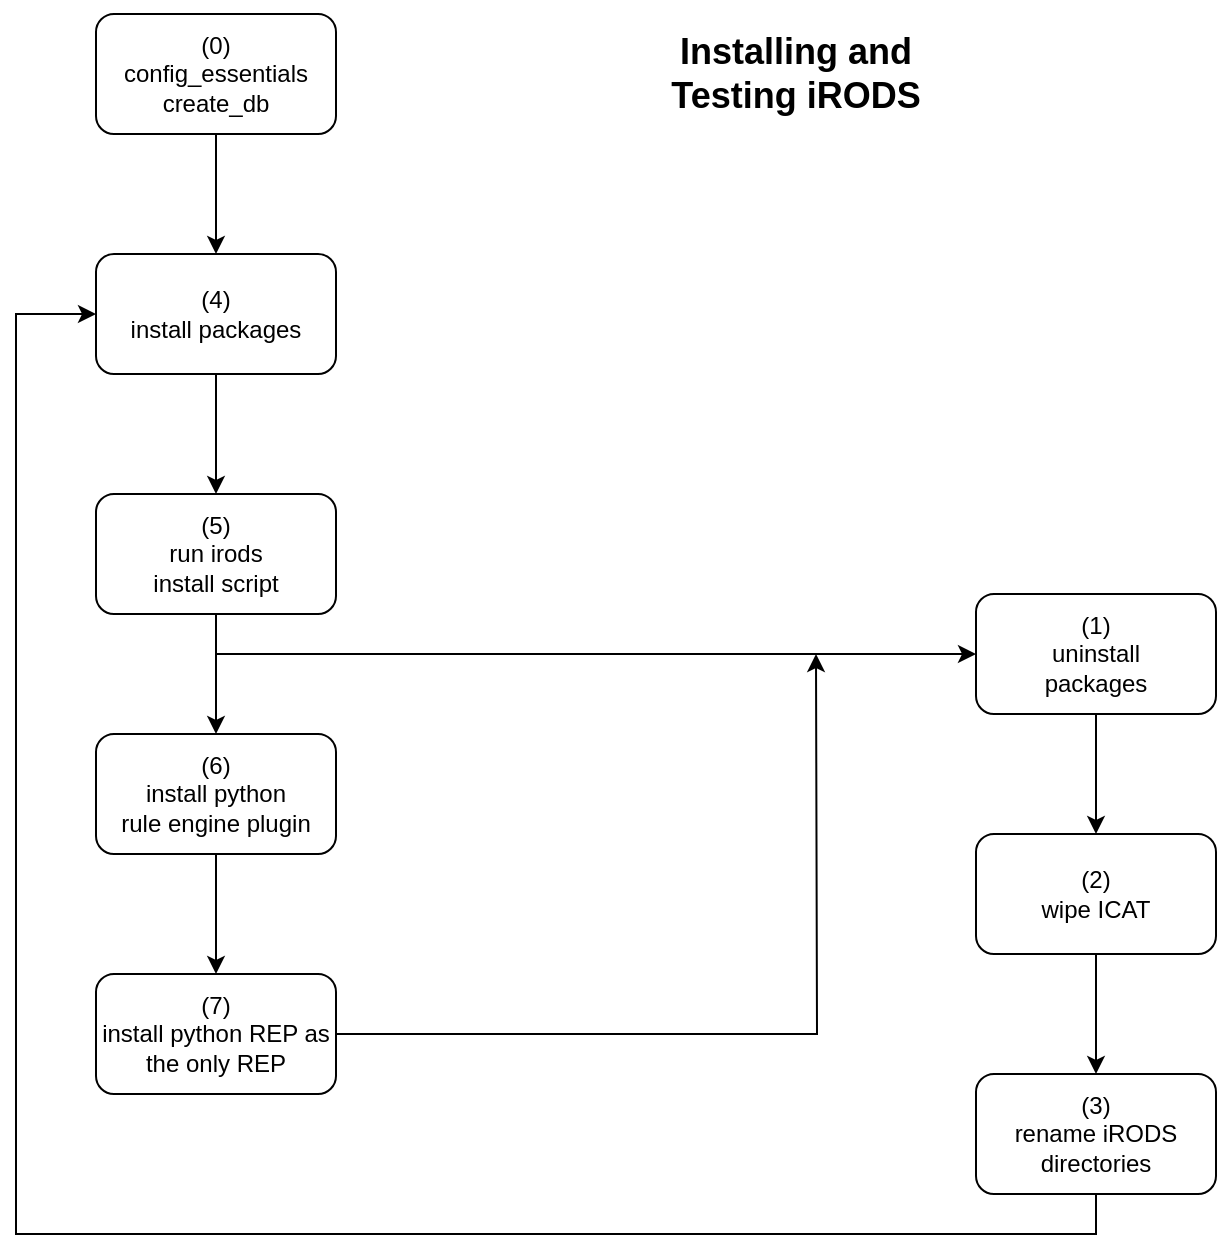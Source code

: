 <mxfile version="12.9.4" type="github">
  <diagram id="C5RBs43oDa-KdzZeNtuy" name="Page-1">
    <mxGraphModel dx="1048" dy="624" grid="1" gridSize="10" guides="1" tooltips="1" connect="1" arrows="1" fold="1" page="1" pageScale="1" pageWidth="827" pageHeight="1169" math="0" shadow="0">
      <root>
        <mxCell id="WIyWlLk6GJQsqaUBKTNV-0" />
        <mxCell id="WIyWlLk6GJQsqaUBKTNV-1" parent="WIyWlLk6GJQsqaUBKTNV-0" />
        <mxCell id="KYLblnnbDu1cIGryHhEb-2" style="edgeStyle=orthogonalEdgeStyle;rounded=0;orthogonalLoop=1;jettySize=auto;html=1;exitX=0.5;exitY=1;exitDx=0;exitDy=0;entryX=0.5;entryY=0;entryDx=0;entryDy=0;" edge="1" parent="WIyWlLk6GJQsqaUBKTNV-1" source="KYLblnnbDu1cIGryHhEb-0" target="KYLblnnbDu1cIGryHhEb-1">
          <mxGeometry relative="1" as="geometry" />
        </mxCell>
        <mxCell id="KYLblnnbDu1cIGryHhEb-0" value="&lt;div&gt;(0)&lt;/div&gt;&lt;div&gt;config_essentials&lt;/div&gt;&lt;div&gt;create_db&lt;br&gt;&lt;/div&gt;" style="rounded=1;whiteSpace=wrap;html=1;" vertex="1" parent="WIyWlLk6GJQsqaUBKTNV-1">
          <mxGeometry x="160" y="80" width="120" height="60" as="geometry" />
        </mxCell>
        <mxCell id="KYLblnnbDu1cIGryHhEb-4" style="edgeStyle=orthogonalEdgeStyle;rounded=0;orthogonalLoop=1;jettySize=auto;html=1;exitX=0.5;exitY=1;exitDx=0;exitDy=0;entryX=0.5;entryY=0;entryDx=0;entryDy=0;" edge="1" parent="WIyWlLk6GJQsqaUBKTNV-1" source="KYLblnnbDu1cIGryHhEb-1" target="KYLblnnbDu1cIGryHhEb-3">
          <mxGeometry relative="1" as="geometry" />
        </mxCell>
        <mxCell id="KYLblnnbDu1cIGryHhEb-1" value="&lt;div&gt;(4)&lt;/div&gt;&lt;div&gt;install packages&lt;br&gt;&lt;/div&gt;" style="rounded=1;whiteSpace=wrap;html=1;" vertex="1" parent="WIyWlLk6GJQsqaUBKTNV-1">
          <mxGeometry x="160" y="200" width="120" height="60" as="geometry" />
        </mxCell>
        <mxCell id="KYLblnnbDu1cIGryHhEb-12" style="edgeStyle=orthogonalEdgeStyle;rounded=0;orthogonalLoop=1;jettySize=auto;html=1;exitX=0.5;exitY=1;exitDx=0;exitDy=0;entryX=0;entryY=0.5;entryDx=0;entryDy=0;" edge="1" parent="WIyWlLk6GJQsqaUBKTNV-1" source="KYLblnnbDu1cIGryHhEb-3" target="KYLblnnbDu1cIGryHhEb-5">
          <mxGeometry relative="1" as="geometry" />
        </mxCell>
        <mxCell id="KYLblnnbDu1cIGryHhEb-15" style="edgeStyle=orthogonalEdgeStyle;rounded=0;orthogonalLoop=1;jettySize=auto;html=1;entryX=0.5;entryY=0;entryDx=0;entryDy=0;" edge="1" parent="WIyWlLk6GJQsqaUBKTNV-1" source="KYLblnnbDu1cIGryHhEb-3" target="KYLblnnbDu1cIGryHhEb-14">
          <mxGeometry relative="1" as="geometry" />
        </mxCell>
        <mxCell id="KYLblnnbDu1cIGryHhEb-3" value="&lt;div&gt;(5)&lt;/div&gt;&lt;div&gt;run irods&lt;/div&gt;&lt;div&gt;install script&lt;br&gt;&lt;/div&gt;" style="rounded=1;whiteSpace=wrap;html=1;" vertex="1" parent="WIyWlLk6GJQsqaUBKTNV-1">
          <mxGeometry x="160" y="320" width="120" height="60" as="geometry" />
        </mxCell>
        <mxCell id="KYLblnnbDu1cIGryHhEb-10" style="edgeStyle=orthogonalEdgeStyle;rounded=0;orthogonalLoop=1;jettySize=auto;html=1;exitX=0.5;exitY=1;exitDx=0;exitDy=0;entryX=0.5;entryY=0;entryDx=0;entryDy=0;" edge="1" parent="WIyWlLk6GJQsqaUBKTNV-1" source="KYLblnnbDu1cIGryHhEb-5" target="KYLblnnbDu1cIGryHhEb-6">
          <mxGeometry relative="1" as="geometry" />
        </mxCell>
        <mxCell id="KYLblnnbDu1cIGryHhEb-5" value="&lt;div&gt;(1) &lt;br&gt;&lt;/div&gt;&lt;div&gt;uninstall&lt;/div&gt;&lt;div&gt;packages&lt;br&gt;&lt;/div&gt;" style="rounded=1;whiteSpace=wrap;html=1;" vertex="1" parent="WIyWlLk6GJQsqaUBKTNV-1">
          <mxGeometry x="600" y="370" width="120" height="60" as="geometry" />
        </mxCell>
        <mxCell id="KYLblnnbDu1cIGryHhEb-11" style="edgeStyle=orthogonalEdgeStyle;rounded=0;orthogonalLoop=1;jettySize=auto;html=1;exitX=0.5;exitY=1;exitDx=0;exitDy=0;entryX=0.5;entryY=0;entryDx=0;entryDy=0;" edge="1" parent="WIyWlLk6GJQsqaUBKTNV-1" source="KYLblnnbDu1cIGryHhEb-6" target="KYLblnnbDu1cIGryHhEb-7">
          <mxGeometry relative="1" as="geometry" />
        </mxCell>
        <mxCell id="KYLblnnbDu1cIGryHhEb-6" value="&lt;div&gt;(2)&lt;/div&gt;&lt;div&gt;wipe ICAT&lt;br&gt;&lt;/div&gt;" style="rounded=1;whiteSpace=wrap;html=1;" vertex="1" parent="WIyWlLk6GJQsqaUBKTNV-1">
          <mxGeometry x="600" y="490" width="120" height="60" as="geometry" />
        </mxCell>
        <mxCell id="KYLblnnbDu1cIGryHhEb-13" style="edgeStyle=orthogonalEdgeStyle;rounded=0;orthogonalLoop=1;jettySize=auto;html=1;exitX=0.5;exitY=1;exitDx=0;exitDy=0;entryX=0;entryY=0.5;entryDx=0;entryDy=0;" edge="1" parent="WIyWlLk6GJQsqaUBKTNV-1" source="KYLblnnbDu1cIGryHhEb-7" target="KYLblnnbDu1cIGryHhEb-1">
          <mxGeometry relative="1" as="geometry">
            <mxPoint x="120" y="420" as="targetPoint" />
            <Array as="points">
              <mxPoint x="660" y="690" />
              <mxPoint x="120" y="690" />
              <mxPoint x="120" y="230" />
            </Array>
          </mxGeometry>
        </mxCell>
        <mxCell id="KYLblnnbDu1cIGryHhEb-7" value="&lt;div&gt;(3)&lt;/div&gt;&lt;div&gt;rename iRODS&lt;/div&gt;&lt;div&gt;directories&lt;br&gt;&lt;/div&gt;" style="rounded=1;whiteSpace=wrap;html=1;" vertex="1" parent="WIyWlLk6GJQsqaUBKTNV-1">
          <mxGeometry x="600" y="610" width="120" height="60" as="geometry" />
        </mxCell>
        <mxCell id="KYLblnnbDu1cIGryHhEb-17" style="edgeStyle=orthogonalEdgeStyle;rounded=0;orthogonalLoop=1;jettySize=auto;html=1;exitX=0.5;exitY=1;exitDx=0;exitDy=0;entryX=0.5;entryY=0;entryDx=0;entryDy=0;" edge="1" parent="WIyWlLk6GJQsqaUBKTNV-1" source="KYLblnnbDu1cIGryHhEb-14" target="KYLblnnbDu1cIGryHhEb-16">
          <mxGeometry relative="1" as="geometry" />
        </mxCell>
        <mxCell id="KYLblnnbDu1cIGryHhEb-14" value="&lt;div&gt;(6) &lt;br&gt;&lt;/div&gt;&lt;div&gt;install python&lt;/div&gt;&lt;div&gt;rule engine plugin&lt;br&gt;&lt;/div&gt;" style="rounded=1;whiteSpace=wrap;html=1;" vertex="1" parent="WIyWlLk6GJQsqaUBKTNV-1">
          <mxGeometry x="160" y="440" width="120" height="60" as="geometry" />
        </mxCell>
        <mxCell id="KYLblnnbDu1cIGryHhEb-18" style="edgeStyle=orthogonalEdgeStyle;rounded=0;orthogonalLoop=1;jettySize=auto;html=1;exitX=1;exitY=0.5;exitDx=0;exitDy=0;" edge="1" parent="WIyWlLk6GJQsqaUBKTNV-1" source="KYLblnnbDu1cIGryHhEb-16">
          <mxGeometry relative="1" as="geometry">
            <mxPoint x="520" y="400" as="targetPoint" />
          </mxGeometry>
        </mxCell>
        <mxCell id="KYLblnnbDu1cIGryHhEb-16" value="&lt;div&gt;(7) &lt;br&gt;&lt;/div&gt;&lt;div&gt;install python REP as&lt;/div&gt;&lt;div&gt;the only REP&lt;br&gt;&lt;/div&gt;" style="rounded=1;whiteSpace=wrap;html=1;" vertex="1" parent="WIyWlLk6GJQsqaUBKTNV-1">
          <mxGeometry x="160" y="560" width="120" height="60" as="geometry" />
        </mxCell>
        <mxCell id="KYLblnnbDu1cIGryHhEb-19" value="&lt;h2&gt;Installing and Testing iRODS&lt;/h2&gt;" style="text;html=1;strokeColor=none;fillColor=none;align=center;verticalAlign=middle;whiteSpace=wrap;rounded=0;" vertex="1" parent="WIyWlLk6GJQsqaUBKTNV-1">
          <mxGeometry x="430" y="100" width="160" height="20" as="geometry" />
        </mxCell>
      </root>
    </mxGraphModel>
  </diagram>
</mxfile>
